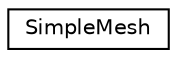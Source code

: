 digraph "Graphical Class Hierarchy"
{
 // LATEX_PDF_SIZE
  edge [fontname="Helvetica",fontsize="10",labelfontname="Helvetica",labelfontsize="10"];
  node [fontname="Helvetica",fontsize="10",shape=record];
  rankdir="LR";
  Node0 [label="SimpleMesh",height=0.2,width=0.4,color="black", fillcolor="white", style="filled",URL="$classSimpleMesh.html",tooltip=" "];
}
